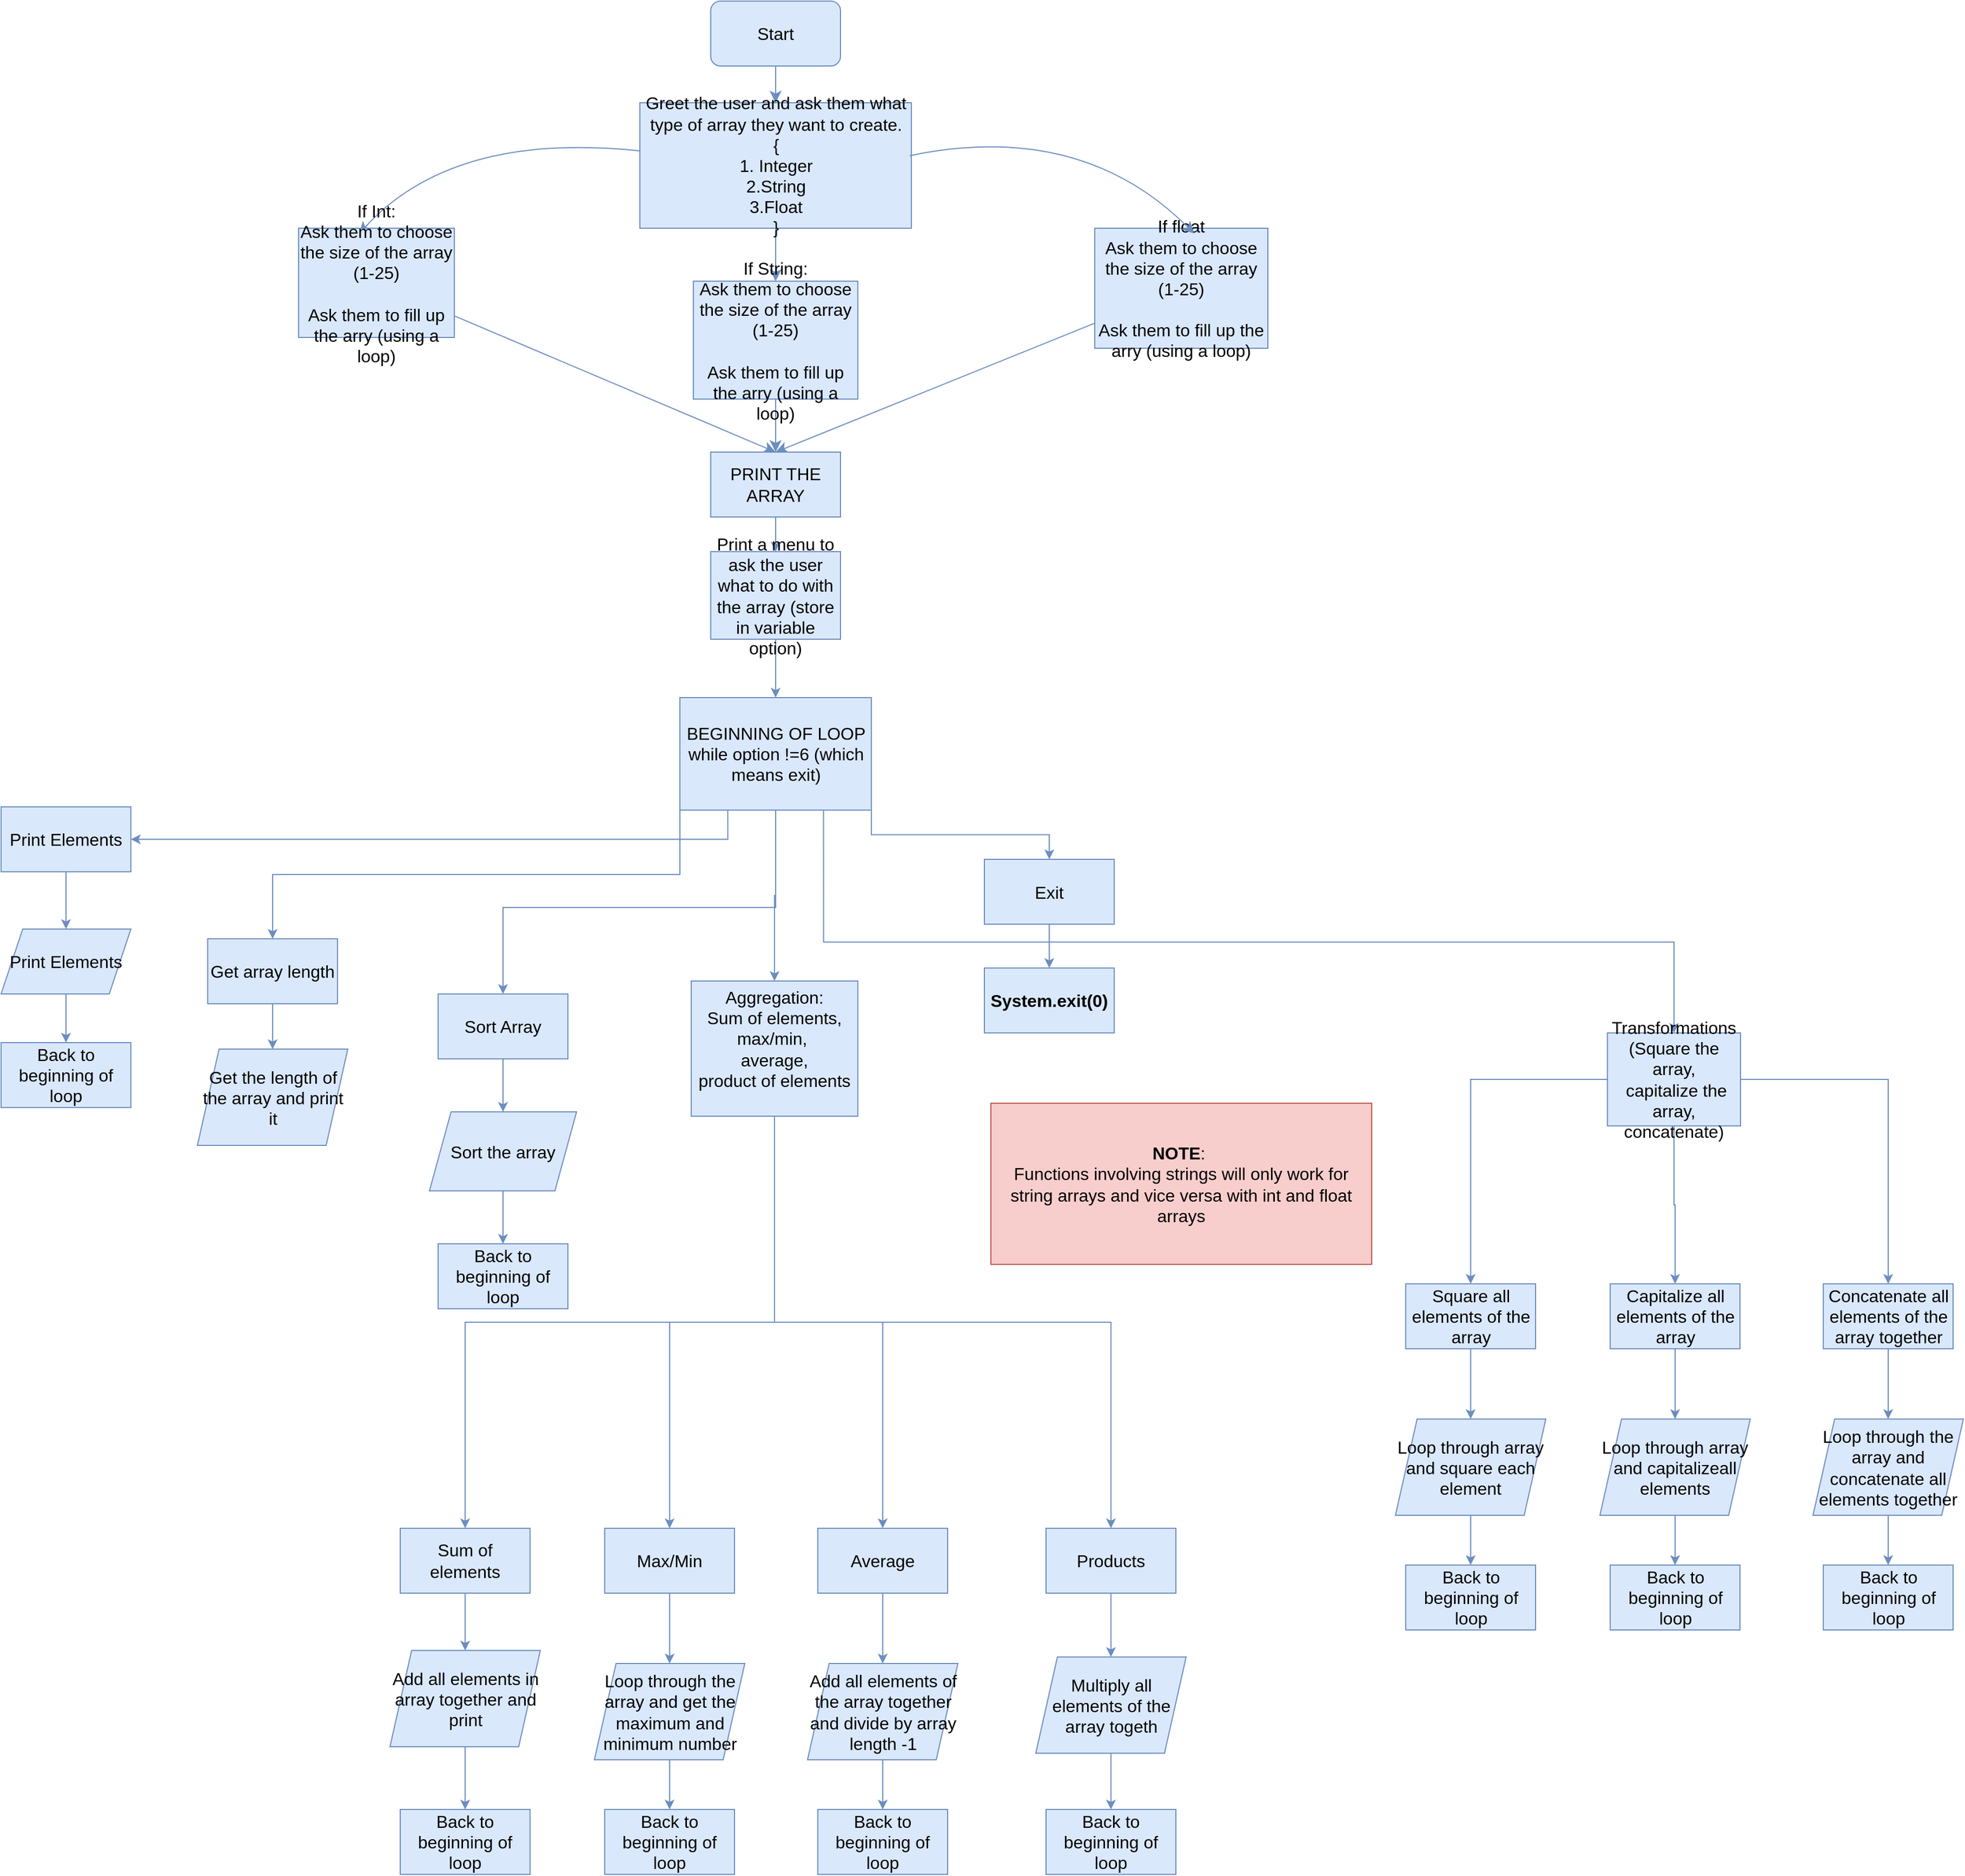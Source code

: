 <mxfile version="24.8.6">
  <diagram name="Page-1" id="4xOChYEYhZE_vkTnkbMG">
    <mxGraphModel dx="2849" dy="1096" grid="0" gridSize="10" guides="1" tooltips="1" connect="1" arrows="1" fold="1" page="0" pageScale="1" pageWidth="850" pageHeight="1100" math="0" shadow="0">
      <root>
        <mxCell id="0" />
        <mxCell id="1" parent="0" />
        <mxCell id="0iS0MHd1jBN1HxCbtgRZ-3" value="" style="edgeStyle=none;curved=1;rounded=0;orthogonalLoop=1;jettySize=auto;html=1;fontSize=16;startSize=8;endSize=8;fillColor=#dae8fc;strokeColor=#6c8ebf;" parent="1" source="0iS0MHd1jBN1HxCbtgRZ-1" target="0iS0MHd1jBN1HxCbtgRZ-2" edge="1">
          <mxGeometry relative="1" as="geometry" />
        </mxCell>
        <mxCell id="0iS0MHd1jBN1HxCbtgRZ-1" value="Start" style="rounded=1;whiteSpace=wrap;html=1;fillColor=#dae8fc;strokeColor=#6c8ebf;fontSize=16;" parent="1" vertex="1">
          <mxGeometry width="120" height="60" as="geometry" />
        </mxCell>
        <mxCell id="0iS0MHd1jBN1HxCbtgRZ-7" style="edgeStyle=none;curved=1;rounded=0;orthogonalLoop=1;jettySize=auto;html=1;fontSize=16;startSize=8;endSize=8;entryX=0.389;entryY=0.05;entryDx=0;entryDy=0;entryPerimeter=0;fillColor=#dae8fc;strokeColor=#6c8ebf;" parent="1" source="0iS0MHd1jBN1HxCbtgRZ-2" target="0iS0MHd1jBN1HxCbtgRZ-4" edge="1">
          <mxGeometry relative="1" as="geometry">
            <mxPoint x="60" y="265" as="targetPoint" />
            <Array as="points">
              <mxPoint x="-238" y="120" />
            </Array>
          </mxGeometry>
        </mxCell>
        <mxCell id="0iS0MHd1jBN1HxCbtgRZ-10" value="" style="edgeStyle=none;curved=1;rounded=0;orthogonalLoop=1;jettySize=auto;html=1;fontSize=16;startSize=8;endSize=8;fillColor=#dae8fc;strokeColor=#6c8ebf;" parent="1" source="0iS0MHd1jBN1HxCbtgRZ-2" target="0iS0MHd1jBN1HxCbtgRZ-5" edge="1">
          <mxGeometry relative="1" as="geometry" />
        </mxCell>
        <mxCell id="0iS0MHd1jBN1HxCbtgRZ-2" value="Greet the user and ask them what type of array they want to create.&lt;div style=&quot;font-size: 16px;&quot;&gt;{&lt;/div&gt;&lt;div style=&quot;font-size: 16px;&quot;&gt;1. Integer&lt;/div&gt;&lt;div style=&quot;font-size: 16px;&quot;&gt;2.String&lt;/div&gt;&lt;div style=&quot;font-size: 16px;&quot;&gt;3.Float&lt;/div&gt;&lt;div style=&quot;font-size: 16px;&quot;&gt;}&lt;/div&gt;" style="rounded=0;whiteSpace=wrap;html=1;fillColor=#dae8fc;strokeColor=#6c8ebf;fontSize=16;" parent="1" vertex="1">
          <mxGeometry x="-65.5" y="94" width="251" height="116" as="geometry" />
        </mxCell>
        <mxCell id="0iS0MHd1jBN1HxCbtgRZ-12" style="edgeStyle=none;curved=1;rounded=0;orthogonalLoop=1;jettySize=auto;html=1;entryX=0.5;entryY=0;entryDx=0;entryDy=0;fontSize=16;startSize=8;endSize=8;fillColor=#dae8fc;strokeColor=#6c8ebf;" parent="1" source="0iS0MHd1jBN1HxCbtgRZ-4" target="0iS0MHd1jBN1HxCbtgRZ-11" edge="1">
          <mxGeometry relative="1" as="geometry" />
        </mxCell>
        <mxCell id="0iS0MHd1jBN1HxCbtgRZ-4" value="&lt;div style=&quot;font-size: 16px;&quot;&gt;If Int:&lt;/div&gt;Ask them to choose the size of the array (1-25)&lt;div style=&quot;font-size: 16px;&quot;&gt;&lt;br style=&quot;font-size: 16px;&quot;&gt;&lt;/div&gt;&lt;div style=&quot;font-size: 16px;&quot;&gt;Ask them to fill up the arry (using a loop)&lt;/div&gt;" style="rounded=0;whiteSpace=wrap;html=1;fillColor=#dae8fc;strokeColor=#6c8ebf;fontSize=16;" parent="1" vertex="1">
          <mxGeometry x="-381" y="210" width="144" height="101" as="geometry" />
        </mxCell>
        <mxCell id="0iS0MHd1jBN1HxCbtgRZ-13" value="" style="edgeStyle=none;curved=1;rounded=0;orthogonalLoop=1;jettySize=auto;html=1;fontSize=16;startSize=8;endSize=8;fillColor=#dae8fc;strokeColor=#6c8ebf;" parent="1" source="0iS0MHd1jBN1HxCbtgRZ-5" target="0iS0MHd1jBN1HxCbtgRZ-11" edge="1">
          <mxGeometry relative="1" as="geometry" />
        </mxCell>
        <mxCell id="0iS0MHd1jBN1HxCbtgRZ-5" value="&lt;div style=&quot;font-size: 16px;&quot;&gt;If String:&lt;/div&gt;Ask them to choose the size of the array (1-25)&lt;div style=&quot;font-size: 16px;&quot;&gt;&lt;br style=&quot;font-size: 16px;&quot;&gt;&lt;/div&gt;&lt;div style=&quot;font-size: 16px;&quot;&gt;Ask them to fill up the arry (using a loop)&lt;/div&gt;" style="rounded=0;whiteSpace=wrap;html=1;fillColor=#dae8fc;strokeColor=#6c8ebf;fontSize=16;" parent="1" vertex="1">
          <mxGeometry x="-16" y="259" width="152" height="109" as="geometry" />
        </mxCell>
        <mxCell id="0iS0MHd1jBN1HxCbtgRZ-14" style="edgeStyle=none;curved=1;rounded=0;orthogonalLoop=1;jettySize=auto;html=1;entryX=0.5;entryY=0;entryDx=0;entryDy=0;fontSize=16;startSize=8;endSize=8;fillColor=#dae8fc;strokeColor=#6c8ebf;" parent="1" source="0iS0MHd1jBN1HxCbtgRZ-6" target="0iS0MHd1jBN1HxCbtgRZ-11" edge="1">
          <mxGeometry relative="1" as="geometry" />
        </mxCell>
        <mxCell id="0iS0MHd1jBN1HxCbtgRZ-6" value="&lt;div style=&quot;font-size: 16px;&quot;&gt;If float&lt;/div&gt;Ask them to choose the size of the array (1-25)&lt;div style=&quot;font-size: 16px;&quot;&gt;&lt;br style=&quot;font-size: 16px;&quot;&gt;&lt;/div&gt;&lt;div style=&quot;font-size: 16px;&quot;&gt;Ask them to fill up the arry (using a loop)&lt;/div&gt;" style="rounded=0;whiteSpace=wrap;html=1;fillColor=#dae8fc;strokeColor=#6c8ebf;fontSize=16;" parent="1" vertex="1">
          <mxGeometry x="355" y="210" width="160" height="111" as="geometry" />
        </mxCell>
        <mxCell id="0iS0MHd1jBN1HxCbtgRZ-9" style="edgeStyle=none;curved=1;rounded=0;orthogonalLoop=1;jettySize=auto;html=1;exitX=0.994;exitY=0.422;exitDx=0;exitDy=0;entryX=0.575;entryY=0.045;entryDx=0;entryDy=0;entryPerimeter=0;fontSize=16;startSize=8;endSize=8;exitPerimeter=0;fillColor=#dae8fc;strokeColor=#6c8ebf;" parent="1" source="0iS0MHd1jBN1HxCbtgRZ-2" target="0iS0MHd1jBN1HxCbtgRZ-6" edge="1">
          <mxGeometry relative="1" as="geometry">
            <Array as="points">
              <mxPoint x="342" y="110" />
            </Array>
          </mxGeometry>
        </mxCell>
        <mxCell id="jYvbo90c2OFoLH6lXLzA-2" value="" style="edgeStyle=orthogonalEdgeStyle;rounded=0;orthogonalLoop=1;jettySize=auto;html=1;fillColor=#dae8fc;strokeColor=#6c8ebf;fontSize=16;" edge="1" parent="1" source="0iS0MHd1jBN1HxCbtgRZ-11" target="jYvbo90c2OFoLH6lXLzA-1">
          <mxGeometry relative="1" as="geometry" />
        </mxCell>
        <mxCell id="0iS0MHd1jBN1HxCbtgRZ-11" value="PRINT THE ARRAY" style="rounded=0;whiteSpace=wrap;html=1;fillColor=#dae8fc;strokeColor=#6c8ebf;fontSize=16;" parent="1" vertex="1">
          <mxGeometry y="417" width="120" height="60" as="geometry" />
        </mxCell>
        <mxCell id="jYvbo90c2OFoLH6lXLzA-4" value="" style="edgeStyle=orthogonalEdgeStyle;rounded=0;orthogonalLoop=1;jettySize=auto;html=1;fillColor=#dae8fc;strokeColor=#6c8ebf;fontSize=16;" edge="1" parent="1" source="jYvbo90c2OFoLH6lXLzA-1" target="jYvbo90c2OFoLH6lXLzA-3">
          <mxGeometry relative="1" as="geometry" />
        </mxCell>
        <mxCell id="jYvbo90c2OFoLH6lXLzA-1" value="Print a menu to ask the user what to do with the array (store in variable option)" style="rounded=0;whiteSpace=wrap;html=1;fillColor=#dae8fc;strokeColor=#6c8ebf;fontSize=16;" vertex="1" parent="1">
          <mxGeometry y="509" width="120" height="81" as="geometry" />
        </mxCell>
        <mxCell id="jYvbo90c2OFoLH6lXLzA-19" style="edgeStyle=orthogonalEdgeStyle;rounded=0;orthogonalLoop=1;jettySize=auto;html=1;entryX=0.5;entryY=0;entryDx=0;entryDy=0;fillColor=#dae8fc;strokeColor=#6c8ebf;fontSize=16;" edge="1" parent="1" source="jYvbo90c2OFoLH6lXLzA-3" target="jYvbo90c2OFoLH6lXLzA-15">
          <mxGeometry relative="1" as="geometry">
            <Array as="points">
              <mxPoint x="60" y="838" />
              <mxPoint x="-192" y="838" />
            </Array>
          </mxGeometry>
        </mxCell>
        <mxCell id="jYvbo90c2OFoLH6lXLzA-21" style="edgeStyle=orthogonalEdgeStyle;rounded=0;orthogonalLoop=1;jettySize=auto;html=1;exitX=0.25;exitY=1;exitDx=0;exitDy=0;fillColor=#dae8fc;strokeColor=#6c8ebf;fontSize=16;" edge="1" parent="1" source="jYvbo90c2OFoLH6lXLzA-3" target="jYvbo90c2OFoLH6lXLzA-13">
          <mxGeometry relative="1" as="geometry" />
        </mxCell>
        <mxCell id="jYvbo90c2OFoLH6lXLzA-22" style="edgeStyle=orthogonalEdgeStyle;rounded=0;orthogonalLoop=1;jettySize=auto;html=1;exitX=0.75;exitY=1;exitDx=0;exitDy=0;entryX=0.5;entryY=0;entryDx=0;entryDy=0;fillColor=#dae8fc;strokeColor=#6c8ebf;fontSize=16;" edge="1" parent="1" source="jYvbo90c2OFoLH6lXLzA-3" target="jYvbo90c2OFoLH6lXLzA-9">
          <mxGeometry relative="1" as="geometry">
            <Array as="points">
              <mxPoint x="104" y="870" />
              <mxPoint x="890" y="870" />
            </Array>
          </mxGeometry>
        </mxCell>
        <mxCell id="jYvbo90c2OFoLH6lXLzA-24" style="edgeStyle=orthogonalEdgeStyle;rounded=0;orthogonalLoop=1;jettySize=auto;html=1;exitX=1;exitY=1;exitDx=0;exitDy=0;fillColor=#dae8fc;strokeColor=#6c8ebf;fontSize=16;" edge="1" parent="1" source="jYvbo90c2OFoLH6lXLzA-3" target="jYvbo90c2OFoLH6lXLzA-11">
          <mxGeometry relative="1" as="geometry" />
        </mxCell>
        <mxCell id="jYvbo90c2OFoLH6lXLzA-25" style="edgeStyle=orthogonalEdgeStyle;rounded=0;orthogonalLoop=1;jettySize=auto;html=1;exitX=0;exitY=1;exitDx=0;exitDy=0;fillColor=#dae8fc;strokeColor=#6c8ebf;fontSize=16;" edge="1" parent="1" source="jYvbo90c2OFoLH6lXLzA-3" target="jYvbo90c2OFoLH6lXLzA-7">
          <mxGeometry relative="1" as="geometry" />
        </mxCell>
        <mxCell id="jYvbo90c2OFoLH6lXLzA-26" value="" style="edgeStyle=orthogonalEdgeStyle;rounded=0;orthogonalLoop=1;jettySize=auto;html=1;fillColor=#dae8fc;strokeColor=#6c8ebf;fontSize=16;" edge="1" parent="1" source="jYvbo90c2OFoLH6lXLzA-3" target="jYvbo90c2OFoLH6lXLzA-5">
          <mxGeometry relative="1" as="geometry" />
        </mxCell>
        <mxCell id="jYvbo90c2OFoLH6lXLzA-3" value="&lt;div style=&quot;font-size: 16px;&quot;&gt;BEGINNING OF LOOP&lt;/div&gt;while option !=6 (which means exit)" style="whiteSpace=wrap;html=1;rounded=0;fillColor=#dae8fc;strokeColor=#6c8ebf;fontSize=16;" vertex="1" parent="1">
          <mxGeometry x="-28.5" y="644" width="177" height="104" as="geometry" />
        </mxCell>
        <mxCell id="jYvbo90c2OFoLH6lXLzA-44" value="" style="edgeStyle=orthogonalEdgeStyle;rounded=0;orthogonalLoop=1;jettySize=auto;html=1;fillColor=#dae8fc;strokeColor=#6c8ebf;fontSize=16;" edge="1" parent="1" source="jYvbo90c2OFoLH6lXLzA-5" target="jYvbo90c2OFoLH6lXLzA-43">
          <mxGeometry relative="1" as="geometry" />
        </mxCell>
        <mxCell id="jYvbo90c2OFoLH6lXLzA-49" style="edgeStyle=orthogonalEdgeStyle;rounded=0;orthogonalLoop=1;jettySize=auto;html=1;exitX=0.5;exitY=1;exitDx=0;exitDy=0;fillColor=#dae8fc;strokeColor=#6c8ebf;fontSize=16;" edge="1" parent="1" source="jYvbo90c2OFoLH6lXLzA-5" target="jYvbo90c2OFoLH6lXLzA-47">
          <mxGeometry relative="1" as="geometry" />
        </mxCell>
        <mxCell id="jYvbo90c2OFoLH6lXLzA-50" style="edgeStyle=orthogonalEdgeStyle;rounded=0;orthogonalLoop=1;jettySize=auto;html=1;exitX=0.5;exitY=1;exitDx=0;exitDy=0;entryX=0.5;entryY=0;entryDx=0;entryDy=0;fillColor=#dae8fc;strokeColor=#6c8ebf;fontSize=16;" edge="1" parent="1" source="jYvbo90c2OFoLH6lXLzA-5" target="jYvbo90c2OFoLH6lXLzA-48">
          <mxGeometry relative="1" as="geometry" />
        </mxCell>
        <mxCell id="jYvbo90c2OFoLH6lXLzA-51" style="edgeStyle=orthogonalEdgeStyle;rounded=0;orthogonalLoop=1;jettySize=auto;html=1;exitX=0.5;exitY=1;exitDx=0;exitDy=0;fillColor=#dae8fc;strokeColor=#6c8ebf;fontSize=16;" edge="1" parent="1" source="jYvbo90c2OFoLH6lXLzA-5" target="jYvbo90c2OFoLH6lXLzA-46">
          <mxGeometry relative="1" as="geometry" />
        </mxCell>
        <mxCell id="jYvbo90c2OFoLH6lXLzA-5" value="Aggregation:&lt;div style=&quot;font-size: 16px;&quot;&gt;Sum of elements,&lt;/div&gt;&lt;div style=&quot;font-size: 16px;&quot;&gt;max/min,&amp;nbsp;&lt;/div&gt;&lt;div style=&quot;font-size: 16px;&quot;&gt;average,&lt;/div&gt;&lt;div style=&quot;font-size: 16px;&quot;&gt;product of elements&lt;/div&gt;&lt;div style=&quot;font-size: 16px;&quot;&gt;&lt;br style=&quot;font-size: 16px;&quot;&gt;&lt;/div&gt;" style="whiteSpace=wrap;html=1;rounded=0;fillColor=#dae8fc;strokeColor=#6c8ebf;fontSize=16;" vertex="1" parent="1">
          <mxGeometry x="-18" y="906" width="154" height="125" as="geometry" />
        </mxCell>
        <mxCell id="jYvbo90c2OFoLH6lXLzA-35" value="" style="edgeStyle=orthogonalEdgeStyle;rounded=0;orthogonalLoop=1;jettySize=auto;html=1;fillColor=#dae8fc;strokeColor=#6c8ebf;fontSize=16;" edge="1" parent="1" source="jYvbo90c2OFoLH6lXLzA-7" target="jYvbo90c2OFoLH6lXLzA-32">
          <mxGeometry relative="1" as="geometry" />
        </mxCell>
        <mxCell id="jYvbo90c2OFoLH6lXLzA-7" value="Get array length" style="whiteSpace=wrap;html=1;rounded=0;fillColor=#dae8fc;strokeColor=#6c8ebf;fontSize=16;" vertex="1" parent="1">
          <mxGeometry x="-465" y="867" width="120" height="60" as="geometry" />
        </mxCell>
        <mxCell id="jYvbo90c2OFoLH6lXLzA-92" style="edgeStyle=orthogonalEdgeStyle;rounded=0;orthogonalLoop=1;jettySize=auto;html=1;entryX=0.5;entryY=0;entryDx=0;entryDy=0;fillColor=#dae8fc;strokeColor=#6c8ebf;fontSize=16;" edge="1" parent="1" source="jYvbo90c2OFoLH6lXLzA-9" target="jYvbo90c2OFoLH6lXLzA-73">
          <mxGeometry relative="1" as="geometry" />
        </mxCell>
        <mxCell id="jYvbo90c2OFoLH6lXLzA-95" style="edgeStyle=orthogonalEdgeStyle;rounded=0;orthogonalLoop=1;jettySize=auto;html=1;entryX=0.5;entryY=0;entryDx=0;entryDy=0;fillColor=#dae8fc;strokeColor=#6c8ebf;fontSize=16;" edge="1" parent="1" source="jYvbo90c2OFoLH6lXLzA-9" target="jYvbo90c2OFoLH6lXLzA-75">
          <mxGeometry relative="1" as="geometry" />
        </mxCell>
        <mxCell id="jYvbo90c2OFoLH6lXLzA-96" style="edgeStyle=orthogonalEdgeStyle;rounded=0;orthogonalLoop=1;jettySize=auto;html=1;fillColor=#dae8fc;strokeColor=#6c8ebf;fontSize=16;" edge="1" parent="1" source="jYvbo90c2OFoLH6lXLzA-9" target="jYvbo90c2OFoLH6lXLzA-77">
          <mxGeometry relative="1" as="geometry" />
        </mxCell>
        <mxCell id="jYvbo90c2OFoLH6lXLzA-9" value="Transformations (Square the array,&lt;div style=&quot;font-size: 16px;&quot;&gt;&amp;nbsp;capitalize the array, concatenate)&lt;/div&gt;" style="whiteSpace=wrap;html=1;rounded=0;fillColor=#dae8fc;strokeColor=#6c8ebf;fontSize=16;" vertex="1" parent="1">
          <mxGeometry x="829" y="954" width="123" height="86" as="geometry" />
        </mxCell>
        <mxCell id="jYvbo90c2OFoLH6lXLzA-42" value="" style="edgeStyle=orthogonalEdgeStyle;rounded=0;orthogonalLoop=1;jettySize=auto;html=1;fillColor=#dae8fc;strokeColor=#6c8ebf;fontSize=16;" edge="1" parent="1" source="jYvbo90c2OFoLH6lXLzA-11" target="jYvbo90c2OFoLH6lXLzA-41">
          <mxGeometry relative="1" as="geometry" />
        </mxCell>
        <mxCell id="jYvbo90c2OFoLH6lXLzA-11" value="Exit" style="whiteSpace=wrap;html=1;rounded=0;fillColor=#dae8fc;strokeColor=#6c8ebf;fontSize=16;" vertex="1" parent="1">
          <mxGeometry x="253" y="793.5" width="120" height="60" as="geometry" />
        </mxCell>
        <mxCell id="jYvbo90c2OFoLH6lXLzA-28" value="" style="edgeStyle=orthogonalEdgeStyle;rounded=0;orthogonalLoop=1;jettySize=auto;html=1;fillColor=#dae8fc;strokeColor=#6c8ebf;fontSize=16;" edge="1" parent="1" source="jYvbo90c2OFoLH6lXLzA-13" target="jYvbo90c2OFoLH6lXLzA-27">
          <mxGeometry relative="1" as="geometry" />
        </mxCell>
        <mxCell id="jYvbo90c2OFoLH6lXLzA-13" value="Print Elements" style="whiteSpace=wrap;html=1;rounded=0;fillColor=#dae8fc;strokeColor=#6c8ebf;fontSize=16;" vertex="1" parent="1">
          <mxGeometry x="-656" y="745" width="120" height="60" as="geometry" />
        </mxCell>
        <mxCell id="jYvbo90c2OFoLH6lXLzA-38" value="" style="edgeStyle=orthogonalEdgeStyle;rounded=0;orthogonalLoop=1;jettySize=auto;html=1;fillColor=#dae8fc;strokeColor=#6c8ebf;fontSize=16;" edge="1" parent="1" source="jYvbo90c2OFoLH6lXLzA-15" target="jYvbo90c2OFoLH6lXLzA-37">
          <mxGeometry relative="1" as="geometry" />
        </mxCell>
        <mxCell id="jYvbo90c2OFoLH6lXLzA-15" value="Sort Array" style="whiteSpace=wrap;html=1;rounded=0;fillColor=#dae8fc;strokeColor=#6c8ebf;fontSize=16;" vertex="1" parent="1">
          <mxGeometry x="-252" y="918" width="120" height="60" as="geometry" />
        </mxCell>
        <mxCell id="jYvbo90c2OFoLH6lXLzA-30" value="" style="edgeStyle=orthogonalEdgeStyle;rounded=0;orthogonalLoop=1;jettySize=auto;html=1;fillColor=#dae8fc;strokeColor=#6c8ebf;fontSize=16;" edge="1" parent="1" source="jYvbo90c2OFoLH6lXLzA-27" target="jYvbo90c2OFoLH6lXLzA-29">
          <mxGeometry relative="1" as="geometry" />
        </mxCell>
        <mxCell id="jYvbo90c2OFoLH6lXLzA-27" value="Print Elements" style="shape=parallelogram;perimeter=parallelogramPerimeter;whiteSpace=wrap;html=1;fixedSize=1;fillColor=#dae8fc;strokeColor=#6c8ebf;fontSize=16;" vertex="1" parent="1">
          <mxGeometry x="-656" y="858" width="120" height="60" as="geometry" />
        </mxCell>
        <mxCell id="jYvbo90c2OFoLH6lXLzA-29" value="Back to beginning of loop" style="whiteSpace=wrap;html=1;fillColor=#dae8fc;strokeColor=#6c8ebf;fontSize=16;" vertex="1" parent="1">
          <mxGeometry x="-656" y="963" width="120" height="60" as="geometry" />
        </mxCell>
        <mxCell id="jYvbo90c2OFoLH6lXLzA-32" value="Get the length of the array and print it" style="shape=parallelogram;perimeter=parallelogramPerimeter;whiteSpace=wrap;html=1;fixedSize=1;fillColor=#dae8fc;strokeColor=#6c8ebf;fontSize=16;" vertex="1" parent="1">
          <mxGeometry x="-474.5" y="969" width="139" height="89" as="geometry" />
        </mxCell>
        <mxCell id="jYvbo90c2OFoLH6lXLzA-33" value="Back to beginning of loop" style="whiteSpace=wrap;html=1;fillColor=#dae8fc;strokeColor=#6c8ebf;fontSize=16;" vertex="1" parent="1">
          <mxGeometry x="99" y="1672" width="120" height="60" as="geometry" />
        </mxCell>
        <mxCell id="jYvbo90c2OFoLH6lXLzA-40" value="" style="edgeStyle=orthogonalEdgeStyle;rounded=0;orthogonalLoop=1;jettySize=auto;html=1;fillColor=#dae8fc;strokeColor=#6c8ebf;fontSize=16;" edge="1" parent="1" source="jYvbo90c2OFoLH6lXLzA-37" target="jYvbo90c2OFoLH6lXLzA-39">
          <mxGeometry relative="1" as="geometry" />
        </mxCell>
        <mxCell id="jYvbo90c2OFoLH6lXLzA-37" value="Sort the array" style="shape=parallelogram;perimeter=parallelogramPerimeter;whiteSpace=wrap;html=1;fixedSize=1;fillColor=#dae8fc;strokeColor=#6c8ebf;fontSize=16;" vertex="1" parent="1">
          <mxGeometry x="-260" y="1027" width="136" height="73" as="geometry" />
        </mxCell>
        <mxCell id="jYvbo90c2OFoLH6lXLzA-39" value="Back to beginning of loop" style="whiteSpace=wrap;html=1;fillColor=#dae8fc;strokeColor=#6c8ebf;fontSize=16;" vertex="1" parent="1">
          <mxGeometry x="-252" y="1149" width="120" height="60" as="geometry" />
        </mxCell>
        <mxCell id="jYvbo90c2OFoLH6lXLzA-41" value="&lt;b style=&quot;font-size: 16px;&quot;&gt;System.exit(0)&lt;/b&gt;" style="whiteSpace=wrap;html=1;rounded=0;fillColor=#dae8fc;strokeColor=#6c8ebf;fontSize=16;" vertex="1" parent="1">
          <mxGeometry x="253" y="894" width="120" height="60" as="geometry" />
        </mxCell>
        <mxCell id="jYvbo90c2OFoLH6lXLzA-67" value="" style="edgeStyle=orthogonalEdgeStyle;rounded=0;orthogonalLoop=1;jettySize=auto;html=1;fillColor=#dae8fc;strokeColor=#6c8ebf;fontSize=16;" edge="1" parent="1" source="jYvbo90c2OFoLH6lXLzA-43" target="jYvbo90c2OFoLH6lXLzA-56">
          <mxGeometry relative="1" as="geometry" />
        </mxCell>
        <mxCell id="jYvbo90c2OFoLH6lXLzA-43" value="Max/Min" style="whiteSpace=wrap;html=1;rounded=0;fillColor=#dae8fc;strokeColor=#6c8ebf;fontSize=16;" vertex="1" parent="1">
          <mxGeometry x="-98" y="1412" width="120" height="60" as="geometry" />
        </mxCell>
        <mxCell id="jYvbo90c2OFoLH6lXLzA-66" value="" style="edgeStyle=orthogonalEdgeStyle;rounded=0;orthogonalLoop=1;jettySize=auto;html=1;fillColor=#dae8fc;strokeColor=#6c8ebf;fontSize=16;" edge="1" parent="1" source="jYvbo90c2OFoLH6lXLzA-46" target="jYvbo90c2OFoLH6lXLzA-62">
          <mxGeometry relative="1" as="geometry" />
        </mxCell>
        <mxCell id="jYvbo90c2OFoLH6lXLzA-46" value="Sum of elements" style="rounded=0;whiteSpace=wrap;html=1;fillColor=#dae8fc;strokeColor=#6c8ebf;fontSize=16;" vertex="1" parent="1">
          <mxGeometry x="-287" y="1412" width="120" height="60" as="geometry" />
        </mxCell>
        <mxCell id="jYvbo90c2OFoLH6lXLzA-68" value="" style="edgeStyle=orthogonalEdgeStyle;rounded=0;orthogonalLoop=1;jettySize=auto;html=1;fillColor=#dae8fc;strokeColor=#6c8ebf;fontSize=16;" edge="1" parent="1" source="jYvbo90c2OFoLH6lXLzA-47" target="jYvbo90c2OFoLH6lXLzA-53">
          <mxGeometry relative="1" as="geometry" />
        </mxCell>
        <mxCell id="jYvbo90c2OFoLH6lXLzA-47" value="Average" style="rounded=0;whiteSpace=wrap;html=1;fillColor=#dae8fc;strokeColor=#6c8ebf;fontSize=16;" vertex="1" parent="1">
          <mxGeometry x="99" y="1412" width="120" height="60" as="geometry" />
        </mxCell>
        <mxCell id="jYvbo90c2OFoLH6lXLzA-69" value="" style="edgeStyle=orthogonalEdgeStyle;rounded=0;orthogonalLoop=1;jettySize=auto;html=1;fillColor=#dae8fc;strokeColor=#6c8ebf;fontSize=16;" edge="1" parent="1" source="jYvbo90c2OFoLH6lXLzA-48" target="jYvbo90c2OFoLH6lXLzA-59">
          <mxGeometry relative="1" as="geometry" />
        </mxCell>
        <mxCell id="jYvbo90c2OFoLH6lXLzA-48" value="Products" style="rounded=0;whiteSpace=wrap;html=1;fillColor=#dae8fc;strokeColor=#6c8ebf;fontSize=16;" vertex="1" parent="1">
          <mxGeometry x="310" y="1412" width="120" height="60" as="geometry" />
        </mxCell>
        <mxCell id="jYvbo90c2OFoLH6lXLzA-70" value="" style="edgeStyle=orthogonalEdgeStyle;rounded=0;orthogonalLoop=1;jettySize=auto;html=1;fillColor=#dae8fc;strokeColor=#6c8ebf;fontSize=16;" edge="1" parent="1" source="jYvbo90c2OFoLH6lXLzA-53" target="jYvbo90c2OFoLH6lXLzA-33">
          <mxGeometry relative="1" as="geometry" />
        </mxCell>
        <mxCell id="jYvbo90c2OFoLH6lXLzA-53" value="Add all elements of the array together and divide by array length -1" style="shape=parallelogram;perimeter=parallelogramPerimeter;whiteSpace=wrap;html=1;fixedSize=1;fillColor=#dae8fc;strokeColor=#6c8ebf;fontSize=16;" vertex="1" parent="1">
          <mxGeometry x="89.5" y="1537" width="139" height="89" as="geometry" />
        </mxCell>
        <mxCell id="jYvbo90c2OFoLH6lXLzA-55" value="" style="edgeStyle=orthogonalEdgeStyle;rounded=0;orthogonalLoop=1;jettySize=auto;html=1;fillColor=#dae8fc;strokeColor=#6c8ebf;fontSize=16;" edge="1" parent="1" source="jYvbo90c2OFoLH6lXLzA-56" target="jYvbo90c2OFoLH6lXLzA-57">
          <mxGeometry relative="1" as="geometry" />
        </mxCell>
        <mxCell id="jYvbo90c2OFoLH6lXLzA-56" value="Loop through the array and get the maximum and minimum number" style="shape=parallelogram;perimeter=parallelogramPerimeter;whiteSpace=wrap;html=1;fixedSize=1;fillColor=#dae8fc;strokeColor=#6c8ebf;fontSize=16;" vertex="1" parent="1">
          <mxGeometry x="-107.5" y="1537" width="139" height="89" as="geometry" />
        </mxCell>
        <mxCell id="jYvbo90c2OFoLH6lXLzA-57" value="Back to beginning of loop" style="whiteSpace=wrap;html=1;fillColor=#dae8fc;strokeColor=#6c8ebf;fontSize=16;" vertex="1" parent="1">
          <mxGeometry x="-98" y="1672" width="120" height="60" as="geometry" />
        </mxCell>
        <mxCell id="jYvbo90c2OFoLH6lXLzA-65" value="" style="edgeStyle=orthogonalEdgeStyle;rounded=0;orthogonalLoop=1;jettySize=auto;html=1;fillColor=#dae8fc;strokeColor=#6c8ebf;fontSize=16;" edge="1" parent="1" source="jYvbo90c2OFoLH6lXLzA-59" target="jYvbo90c2OFoLH6lXLzA-60">
          <mxGeometry relative="1" as="geometry" />
        </mxCell>
        <mxCell id="jYvbo90c2OFoLH6lXLzA-59" value="Multiply all elements of the array togeth" style="shape=parallelogram;perimeter=parallelogramPerimeter;whiteSpace=wrap;html=1;fixedSize=1;fillColor=#dae8fc;strokeColor=#6c8ebf;fontSize=16;" vertex="1" parent="1">
          <mxGeometry x="300.5" y="1531" width="139" height="89" as="geometry" />
        </mxCell>
        <mxCell id="jYvbo90c2OFoLH6lXLzA-60" value="Back to beginning of loop" style="whiteSpace=wrap;html=1;fillColor=#dae8fc;strokeColor=#6c8ebf;fontSize=16;" vertex="1" parent="1">
          <mxGeometry x="310" y="1672" width="120" height="60" as="geometry" />
        </mxCell>
        <mxCell id="jYvbo90c2OFoLH6lXLzA-61" value="" style="edgeStyle=orthogonalEdgeStyle;rounded=0;orthogonalLoop=1;jettySize=auto;html=1;fillColor=#dae8fc;strokeColor=#6c8ebf;fontSize=16;" edge="1" parent="1" source="jYvbo90c2OFoLH6lXLzA-62" target="jYvbo90c2OFoLH6lXLzA-63">
          <mxGeometry relative="1" as="geometry" />
        </mxCell>
        <mxCell id="jYvbo90c2OFoLH6lXLzA-62" value="Add all elements in array together and print" style="shape=parallelogram;perimeter=parallelogramPerimeter;whiteSpace=wrap;html=1;fixedSize=1;fillColor=#dae8fc;strokeColor=#6c8ebf;fontSize=16;" vertex="1" parent="1">
          <mxGeometry x="-296.5" y="1525" width="139" height="89" as="geometry" />
        </mxCell>
        <mxCell id="jYvbo90c2OFoLH6lXLzA-63" value="Back to beginning of loop" style="whiteSpace=wrap;html=1;fillColor=#dae8fc;strokeColor=#6c8ebf;fontSize=16;" vertex="1" parent="1">
          <mxGeometry x="-287" y="1672" width="120" height="60" as="geometry" />
        </mxCell>
        <mxCell id="jYvbo90c2OFoLH6lXLzA-71" value="Back to beginning of loop" style="whiteSpace=wrap;html=1;fillColor=#dae8fc;strokeColor=#6c8ebf;fontSize=16;" vertex="1" parent="1">
          <mxGeometry x="1028.5" y="1446" width="120" height="60" as="geometry" />
        </mxCell>
        <mxCell id="jYvbo90c2OFoLH6lXLzA-72" value="" style="edgeStyle=orthogonalEdgeStyle;rounded=0;orthogonalLoop=1;jettySize=auto;html=1;fillColor=#dae8fc;strokeColor=#6c8ebf;fontSize=16;" edge="1" parent="1" source="jYvbo90c2OFoLH6lXLzA-73" target="jYvbo90c2OFoLH6lXLzA-83">
          <mxGeometry relative="1" as="geometry" />
        </mxCell>
        <mxCell id="jYvbo90c2OFoLH6lXLzA-73" value="Capitalize all elements of the array" style="whiteSpace=wrap;html=1;rounded=0;fillColor=#dae8fc;strokeColor=#6c8ebf;fontSize=16;" vertex="1" parent="1">
          <mxGeometry x="831.5" y="1186" width="120" height="60" as="geometry" />
        </mxCell>
        <mxCell id="jYvbo90c2OFoLH6lXLzA-74" value="" style="edgeStyle=orthogonalEdgeStyle;rounded=0;orthogonalLoop=1;jettySize=auto;html=1;fillColor=#dae8fc;strokeColor=#6c8ebf;fontSize=16;" edge="1" parent="1" source="jYvbo90c2OFoLH6lXLzA-75" target="jYvbo90c2OFoLH6lXLzA-89">
          <mxGeometry relative="1" as="geometry" />
        </mxCell>
        <mxCell id="jYvbo90c2OFoLH6lXLzA-75" value="Square all elements of the array" style="rounded=0;whiteSpace=wrap;html=1;fillColor=#dae8fc;strokeColor=#6c8ebf;fontSize=16;" vertex="1" parent="1">
          <mxGeometry x="642.5" y="1186" width="120" height="60" as="geometry" />
        </mxCell>
        <mxCell id="jYvbo90c2OFoLH6lXLzA-76" value="" style="edgeStyle=orthogonalEdgeStyle;rounded=0;orthogonalLoop=1;jettySize=auto;html=1;fillColor=#dae8fc;strokeColor=#6c8ebf;fontSize=16;" edge="1" parent="1" source="jYvbo90c2OFoLH6lXLzA-77" target="jYvbo90c2OFoLH6lXLzA-81">
          <mxGeometry relative="1" as="geometry" />
        </mxCell>
        <mxCell id="jYvbo90c2OFoLH6lXLzA-77" value="Concatenate all elements of the array together" style="rounded=0;whiteSpace=wrap;html=1;fillColor=#dae8fc;strokeColor=#6c8ebf;fontSize=16;" vertex="1" parent="1">
          <mxGeometry x="1028.5" y="1186" width="120" height="60" as="geometry" />
        </mxCell>
        <mxCell id="jYvbo90c2OFoLH6lXLzA-80" value="" style="edgeStyle=orthogonalEdgeStyle;rounded=0;orthogonalLoop=1;jettySize=auto;html=1;fillColor=#dae8fc;strokeColor=#6c8ebf;fontSize=16;" edge="1" parent="1" source="jYvbo90c2OFoLH6lXLzA-81" target="jYvbo90c2OFoLH6lXLzA-71">
          <mxGeometry relative="1" as="geometry" />
        </mxCell>
        <mxCell id="jYvbo90c2OFoLH6lXLzA-81" value="Loop through the array and concatenate all elements together" style="shape=parallelogram;perimeter=parallelogramPerimeter;whiteSpace=wrap;html=1;fixedSize=1;fillColor=#dae8fc;strokeColor=#6c8ebf;fontSize=16;" vertex="1" parent="1">
          <mxGeometry x="1019" y="1311" width="139" height="89" as="geometry" />
        </mxCell>
        <mxCell id="jYvbo90c2OFoLH6lXLzA-82" value="" style="edgeStyle=orthogonalEdgeStyle;rounded=0;orthogonalLoop=1;jettySize=auto;html=1;fillColor=#dae8fc;strokeColor=#6c8ebf;fontSize=16;" edge="1" parent="1" source="jYvbo90c2OFoLH6lXLzA-83" target="jYvbo90c2OFoLH6lXLzA-84">
          <mxGeometry relative="1" as="geometry" />
        </mxCell>
        <mxCell id="jYvbo90c2OFoLH6lXLzA-83" value="Loop through array and capitalizeall elements" style="shape=parallelogram;perimeter=parallelogramPerimeter;whiteSpace=wrap;html=1;fixedSize=1;fillColor=#dae8fc;strokeColor=#6c8ebf;fontSize=16;" vertex="1" parent="1">
          <mxGeometry x="822" y="1311" width="139" height="89" as="geometry" />
        </mxCell>
        <mxCell id="jYvbo90c2OFoLH6lXLzA-84" value="Back to beginning of loop" style="whiteSpace=wrap;html=1;fillColor=#dae8fc;strokeColor=#6c8ebf;fontSize=16;" vertex="1" parent="1">
          <mxGeometry x="831.5" y="1446" width="120" height="60" as="geometry" />
        </mxCell>
        <mxCell id="jYvbo90c2OFoLH6lXLzA-88" value="" style="edgeStyle=orthogonalEdgeStyle;rounded=0;orthogonalLoop=1;jettySize=auto;html=1;fillColor=#dae8fc;strokeColor=#6c8ebf;fontSize=16;" edge="1" parent="1" source="jYvbo90c2OFoLH6lXLzA-89" target="jYvbo90c2OFoLH6lXLzA-90">
          <mxGeometry relative="1" as="geometry" />
        </mxCell>
        <mxCell id="jYvbo90c2OFoLH6lXLzA-89" value="Loop through array and square each element" style="shape=parallelogram;perimeter=parallelogramPerimeter;whiteSpace=wrap;html=1;fixedSize=1;fillColor=#dae8fc;strokeColor=#6c8ebf;fontSize=16;" vertex="1" parent="1">
          <mxGeometry x="633" y="1311" width="139" height="89" as="geometry" />
        </mxCell>
        <mxCell id="jYvbo90c2OFoLH6lXLzA-90" value="Back to beginning of loop" style="whiteSpace=wrap;html=1;fillColor=#dae8fc;strokeColor=#6c8ebf;fontSize=16;" vertex="1" parent="1">
          <mxGeometry x="642.5" y="1446" width="120" height="60" as="geometry" />
        </mxCell>
        <mxCell id="jYvbo90c2OFoLH6lXLzA-98" value="&lt;font style=&quot;font-size: 16px;&quot;&gt;&lt;b&gt;NOTE&lt;/b&gt;:&amp;nbsp;&lt;/font&gt;&lt;div&gt;&lt;font style=&quot;font-size: 16px;&quot;&gt;Functions involving strings will only work for string arrays and vice versa with int and float arrays&lt;/font&gt;&lt;/div&gt;" style="text;html=1;align=center;verticalAlign=middle;whiteSpace=wrap;rounded=0;fillColor=#f8cecc;strokeColor=#b85450;fontSize=16;" vertex="1" parent="1">
          <mxGeometry x="259" y="1019" width="352" height="149" as="geometry" />
        </mxCell>
      </root>
    </mxGraphModel>
  </diagram>
</mxfile>

